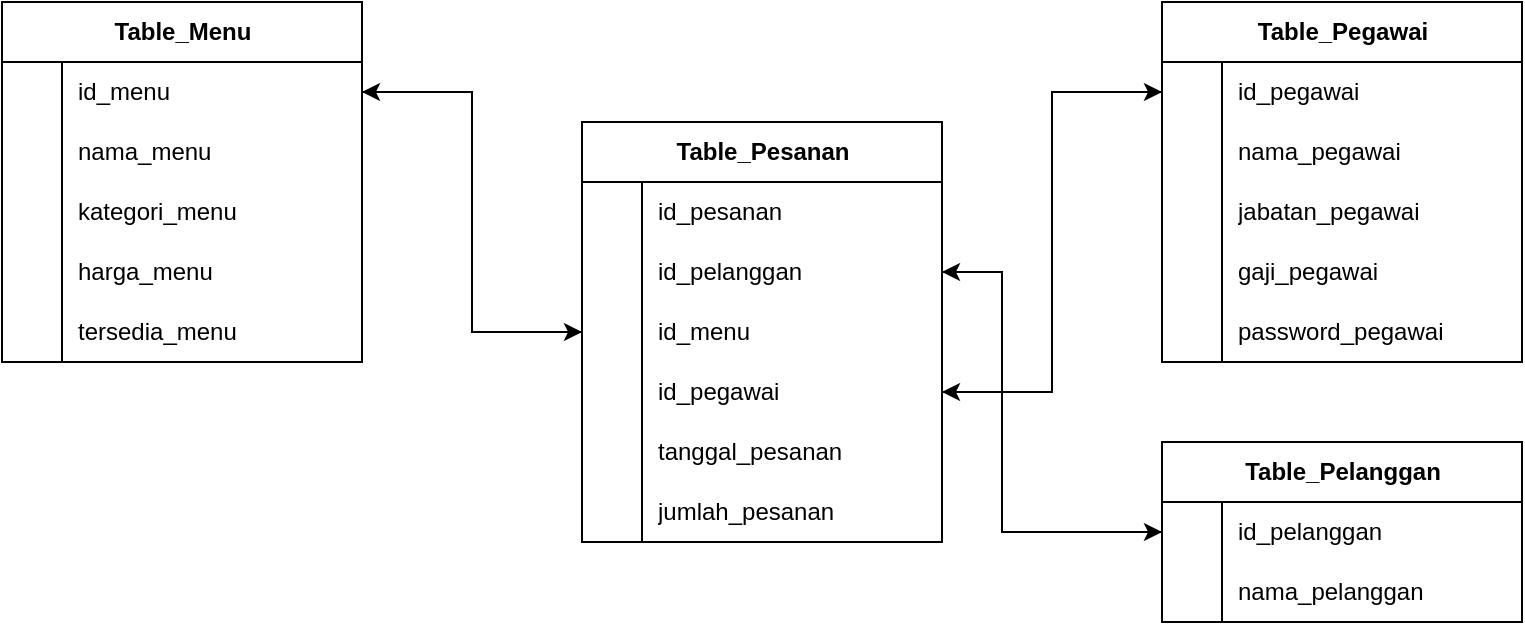 <mxfile version="24.7.13">
  <diagram name="Halaman-1" id="Nus2pOvdL0Z5fL_NXHDs">
    <mxGraphModel dx="818" dy="508" grid="1" gridSize="10" guides="1" tooltips="1" connect="1" arrows="1" fold="1" page="1" pageScale="1" pageWidth="827" pageHeight="1169" math="0" shadow="0">
      <root>
        <mxCell id="0" />
        <mxCell id="1" parent="0" />
        <mxCell id="XWfB5y-CZGemZaBl3Q_Q-14" value="Table_Menu" style="shape=table;startSize=30;container=1;collapsible=1;childLayout=tableLayout;fixedRows=1;rowLines=0;fontStyle=1;align=center;resizeLast=1;html=1;" parent="1" vertex="1">
          <mxGeometry x="20" y="20" width="180" height="180" as="geometry" />
        </mxCell>
        <mxCell id="XWfB5y-CZGemZaBl3Q_Q-18" value="" style="shape=tableRow;horizontal=0;startSize=0;swimlaneHead=0;swimlaneBody=0;fillColor=none;collapsible=0;dropTarget=0;points=[[0,0.5],[1,0.5]];portConstraint=eastwest;top=0;left=0;right=0;bottom=0;" parent="XWfB5y-CZGemZaBl3Q_Q-14" vertex="1">
          <mxGeometry y="30" width="180" height="30" as="geometry" />
        </mxCell>
        <mxCell id="XWfB5y-CZGemZaBl3Q_Q-19" value="" style="shape=partialRectangle;connectable=0;fillColor=none;top=0;left=0;bottom=0;right=0;editable=1;overflow=hidden;whiteSpace=wrap;html=1;" parent="XWfB5y-CZGemZaBl3Q_Q-18" vertex="1">
          <mxGeometry width="30" height="30" as="geometry">
            <mxRectangle width="30" height="30" as="alternateBounds" />
          </mxGeometry>
        </mxCell>
        <mxCell id="XWfB5y-CZGemZaBl3Q_Q-20" value="id_menu" style="shape=partialRectangle;connectable=0;fillColor=none;top=0;left=0;bottom=0;right=0;align=left;spacingLeft=6;overflow=hidden;whiteSpace=wrap;html=1;" parent="XWfB5y-CZGemZaBl3Q_Q-18" vertex="1">
          <mxGeometry x="30" width="150" height="30" as="geometry">
            <mxRectangle width="150" height="30" as="alternateBounds" />
          </mxGeometry>
        </mxCell>
        <mxCell id="XWfB5y-CZGemZaBl3Q_Q-21" value="" style="shape=tableRow;horizontal=0;startSize=0;swimlaneHead=0;swimlaneBody=0;fillColor=none;collapsible=0;dropTarget=0;points=[[0,0.5],[1,0.5]];portConstraint=eastwest;top=0;left=0;right=0;bottom=0;" parent="XWfB5y-CZGemZaBl3Q_Q-14" vertex="1">
          <mxGeometry y="60" width="180" height="30" as="geometry" />
        </mxCell>
        <mxCell id="XWfB5y-CZGemZaBl3Q_Q-22" value="" style="shape=partialRectangle;connectable=0;fillColor=none;top=0;left=0;bottom=0;right=0;editable=1;overflow=hidden;whiteSpace=wrap;html=1;" parent="XWfB5y-CZGemZaBl3Q_Q-21" vertex="1">
          <mxGeometry width="30" height="30" as="geometry">
            <mxRectangle width="30" height="30" as="alternateBounds" />
          </mxGeometry>
        </mxCell>
        <mxCell id="XWfB5y-CZGemZaBl3Q_Q-23" value="nama_menu" style="shape=partialRectangle;connectable=0;fillColor=none;top=0;left=0;bottom=0;right=0;align=left;spacingLeft=6;overflow=hidden;whiteSpace=wrap;html=1;" parent="XWfB5y-CZGemZaBl3Q_Q-21" vertex="1">
          <mxGeometry x="30" width="150" height="30" as="geometry">
            <mxRectangle width="150" height="30" as="alternateBounds" />
          </mxGeometry>
        </mxCell>
        <mxCell id="XWfB5y-CZGemZaBl3Q_Q-24" value="" style="shape=tableRow;horizontal=0;startSize=0;swimlaneHead=0;swimlaneBody=0;fillColor=none;collapsible=0;dropTarget=0;points=[[0,0.5],[1,0.5]];portConstraint=eastwest;top=0;left=0;right=0;bottom=0;" parent="XWfB5y-CZGemZaBl3Q_Q-14" vertex="1">
          <mxGeometry y="90" width="180" height="30" as="geometry" />
        </mxCell>
        <mxCell id="XWfB5y-CZGemZaBl3Q_Q-25" value="" style="shape=partialRectangle;connectable=0;fillColor=none;top=0;left=0;bottom=0;right=0;editable=1;overflow=hidden;whiteSpace=wrap;html=1;" parent="XWfB5y-CZGemZaBl3Q_Q-24" vertex="1">
          <mxGeometry width="30" height="30" as="geometry">
            <mxRectangle width="30" height="30" as="alternateBounds" />
          </mxGeometry>
        </mxCell>
        <mxCell id="XWfB5y-CZGemZaBl3Q_Q-26" value="kategori_menu" style="shape=partialRectangle;connectable=0;fillColor=none;top=0;left=0;bottom=0;right=0;align=left;spacingLeft=6;overflow=hidden;whiteSpace=wrap;html=1;" parent="XWfB5y-CZGemZaBl3Q_Q-24" vertex="1">
          <mxGeometry x="30" width="150" height="30" as="geometry">
            <mxRectangle width="150" height="30" as="alternateBounds" />
          </mxGeometry>
        </mxCell>
        <mxCell id="XWfB5y-CZGemZaBl3Q_Q-40" value="" style="shape=tableRow;horizontal=0;startSize=0;swimlaneHead=0;swimlaneBody=0;fillColor=none;collapsible=0;dropTarget=0;points=[[0,0.5],[1,0.5]];portConstraint=eastwest;top=0;left=0;right=0;bottom=0;" parent="XWfB5y-CZGemZaBl3Q_Q-14" vertex="1">
          <mxGeometry y="120" width="180" height="30" as="geometry" />
        </mxCell>
        <mxCell id="XWfB5y-CZGemZaBl3Q_Q-41" value="" style="shape=partialRectangle;connectable=0;fillColor=none;top=0;left=0;bottom=0;right=0;editable=1;overflow=hidden;whiteSpace=wrap;html=1;" parent="XWfB5y-CZGemZaBl3Q_Q-40" vertex="1">
          <mxGeometry width="30" height="30" as="geometry">
            <mxRectangle width="30" height="30" as="alternateBounds" />
          </mxGeometry>
        </mxCell>
        <mxCell id="XWfB5y-CZGemZaBl3Q_Q-42" value="harga_menu" style="shape=partialRectangle;connectable=0;fillColor=none;top=0;left=0;bottom=0;right=0;align=left;spacingLeft=6;overflow=hidden;whiteSpace=wrap;html=1;" parent="XWfB5y-CZGemZaBl3Q_Q-40" vertex="1">
          <mxGeometry x="30" width="150" height="30" as="geometry">
            <mxRectangle width="150" height="30" as="alternateBounds" />
          </mxGeometry>
        </mxCell>
        <mxCell id="XWfB5y-CZGemZaBl3Q_Q-43" value="" style="shape=tableRow;horizontal=0;startSize=0;swimlaneHead=0;swimlaneBody=0;fillColor=none;collapsible=0;dropTarget=0;points=[[0,0.5],[1,0.5]];portConstraint=eastwest;top=0;left=0;right=0;bottom=0;" parent="XWfB5y-CZGemZaBl3Q_Q-14" vertex="1">
          <mxGeometry y="150" width="180" height="30" as="geometry" />
        </mxCell>
        <mxCell id="XWfB5y-CZGemZaBl3Q_Q-44" value="" style="shape=partialRectangle;connectable=0;fillColor=none;top=0;left=0;bottom=0;right=0;editable=1;overflow=hidden;whiteSpace=wrap;html=1;" parent="XWfB5y-CZGemZaBl3Q_Q-43" vertex="1">
          <mxGeometry width="30" height="30" as="geometry">
            <mxRectangle width="30" height="30" as="alternateBounds" />
          </mxGeometry>
        </mxCell>
        <mxCell id="XWfB5y-CZGemZaBl3Q_Q-45" value="tersedia_menu" style="shape=partialRectangle;connectable=0;fillColor=none;top=0;left=0;bottom=0;right=0;align=left;spacingLeft=6;overflow=hidden;whiteSpace=wrap;html=1;" parent="XWfB5y-CZGemZaBl3Q_Q-43" vertex="1">
          <mxGeometry x="30" width="150" height="30" as="geometry">
            <mxRectangle width="150" height="30" as="alternateBounds" />
          </mxGeometry>
        </mxCell>
        <mxCell id="XWfB5y-CZGemZaBl3Q_Q-46" value="Table_Pelanggan" style="shape=table;startSize=30;container=1;collapsible=1;childLayout=tableLayout;fixedRows=1;rowLines=0;fontStyle=1;align=center;resizeLast=1;html=1;" parent="1" vertex="1">
          <mxGeometry x="600" y="240" width="180" height="90" as="geometry" />
        </mxCell>
        <mxCell id="XWfB5y-CZGemZaBl3Q_Q-47" value="" style="shape=tableRow;horizontal=0;startSize=0;swimlaneHead=0;swimlaneBody=0;fillColor=none;collapsible=0;dropTarget=0;points=[[0,0.5],[1,0.5]];portConstraint=eastwest;top=0;left=0;right=0;bottom=0;" parent="XWfB5y-CZGemZaBl3Q_Q-46" vertex="1">
          <mxGeometry y="30" width="180" height="30" as="geometry" />
        </mxCell>
        <mxCell id="XWfB5y-CZGemZaBl3Q_Q-48" value="" style="shape=partialRectangle;connectable=0;fillColor=none;top=0;left=0;bottom=0;right=0;editable=1;overflow=hidden;whiteSpace=wrap;html=1;" parent="XWfB5y-CZGemZaBl3Q_Q-47" vertex="1">
          <mxGeometry width="30" height="30" as="geometry">
            <mxRectangle width="30" height="30" as="alternateBounds" />
          </mxGeometry>
        </mxCell>
        <mxCell id="XWfB5y-CZGemZaBl3Q_Q-49" value="id_pelanggan" style="shape=partialRectangle;connectable=0;fillColor=none;top=0;left=0;bottom=0;right=0;align=left;spacingLeft=6;overflow=hidden;whiteSpace=wrap;html=1;" parent="XWfB5y-CZGemZaBl3Q_Q-47" vertex="1">
          <mxGeometry x="30" width="150" height="30" as="geometry">
            <mxRectangle width="150" height="30" as="alternateBounds" />
          </mxGeometry>
        </mxCell>
        <mxCell id="XWfB5y-CZGemZaBl3Q_Q-50" value="" style="shape=tableRow;horizontal=0;startSize=0;swimlaneHead=0;swimlaneBody=0;fillColor=none;collapsible=0;dropTarget=0;points=[[0,0.5],[1,0.5]];portConstraint=eastwest;top=0;left=0;right=0;bottom=0;" parent="XWfB5y-CZGemZaBl3Q_Q-46" vertex="1">
          <mxGeometry y="60" width="180" height="30" as="geometry" />
        </mxCell>
        <mxCell id="XWfB5y-CZGemZaBl3Q_Q-51" value="" style="shape=partialRectangle;connectable=0;fillColor=none;top=0;left=0;bottom=0;right=0;editable=1;overflow=hidden;whiteSpace=wrap;html=1;" parent="XWfB5y-CZGemZaBl3Q_Q-50" vertex="1">
          <mxGeometry width="30" height="30" as="geometry">
            <mxRectangle width="30" height="30" as="alternateBounds" />
          </mxGeometry>
        </mxCell>
        <mxCell id="XWfB5y-CZGemZaBl3Q_Q-52" value="nama_pelanggan" style="shape=partialRectangle;connectable=0;fillColor=none;top=0;left=0;bottom=0;right=0;align=left;spacingLeft=6;overflow=hidden;whiteSpace=wrap;html=1;" parent="XWfB5y-CZGemZaBl3Q_Q-50" vertex="1">
          <mxGeometry x="30" width="150" height="30" as="geometry">
            <mxRectangle width="150" height="30" as="alternateBounds" />
          </mxGeometry>
        </mxCell>
        <mxCell id="XWfB5y-CZGemZaBl3Q_Q-80" value="Table_Pesanan" style="shape=table;startSize=30;container=1;collapsible=1;childLayout=tableLayout;fixedRows=1;rowLines=0;fontStyle=1;align=center;resizeLast=1;html=1;" parent="1" vertex="1">
          <mxGeometry x="310" y="80" width="180" height="210" as="geometry" />
        </mxCell>
        <mxCell id="XWfB5y-CZGemZaBl3Q_Q-81" value="" style="shape=tableRow;horizontal=0;startSize=0;swimlaneHead=0;swimlaneBody=0;fillColor=none;collapsible=0;dropTarget=0;points=[[0,0.5],[1,0.5]];portConstraint=eastwest;top=0;left=0;right=0;bottom=0;" parent="XWfB5y-CZGemZaBl3Q_Q-80" vertex="1">
          <mxGeometry y="30" width="180" height="30" as="geometry" />
        </mxCell>
        <mxCell id="XWfB5y-CZGemZaBl3Q_Q-82" value="" style="shape=partialRectangle;connectable=0;fillColor=none;top=0;left=0;bottom=0;right=0;editable=1;overflow=hidden;whiteSpace=wrap;html=1;" parent="XWfB5y-CZGemZaBl3Q_Q-81" vertex="1">
          <mxGeometry width="30" height="30" as="geometry">
            <mxRectangle width="30" height="30" as="alternateBounds" />
          </mxGeometry>
        </mxCell>
        <mxCell id="XWfB5y-CZGemZaBl3Q_Q-83" value="id_pesanan" style="shape=partialRectangle;connectable=0;fillColor=none;top=0;left=0;bottom=0;right=0;align=left;spacingLeft=6;overflow=hidden;whiteSpace=wrap;html=1;" parent="XWfB5y-CZGemZaBl3Q_Q-81" vertex="1">
          <mxGeometry x="30" width="150" height="30" as="geometry">
            <mxRectangle width="150" height="30" as="alternateBounds" />
          </mxGeometry>
        </mxCell>
        <mxCell id="XWfB5y-CZGemZaBl3Q_Q-84" value="" style="shape=tableRow;horizontal=0;startSize=0;swimlaneHead=0;swimlaneBody=0;fillColor=none;collapsible=0;dropTarget=0;points=[[0,0.5],[1,0.5]];portConstraint=eastwest;top=0;left=0;right=0;bottom=0;" parent="XWfB5y-CZGemZaBl3Q_Q-80" vertex="1">
          <mxGeometry y="60" width="180" height="30" as="geometry" />
        </mxCell>
        <mxCell id="XWfB5y-CZGemZaBl3Q_Q-85" value="" style="shape=partialRectangle;connectable=0;fillColor=none;top=0;left=0;bottom=0;right=0;editable=1;overflow=hidden;whiteSpace=wrap;html=1;" parent="XWfB5y-CZGemZaBl3Q_Q-84" vertex="1">
          <mxGeometry width="30" height="30" as="geometry">
            <mxRectangle width="30" height="30" as="alternateBounds" />
          </mxGeometry>
        </mxCell>
        <mxCell id="XWfB5y-CZGemZaBl3Q_Q-86" value="id_pelanggan" style="shape=partialRectangle;connectable=0;fillColor=none;top=0;left=0;bottom=0;right=0;align=left;spacingLeft=6;overflow=hidden;whiteSpace=wrap;html=1;" parent="XWfB5y-CZGemZaBl3Q_Q-84" vertex="1">
          <mxGeometry x="30" width="150" height="30" as="geometry">
            <mxRectangle width="150" height="30" as="alternateBounds" />
          </mxGeometry>
        </mxCell>
        <mxCell id="XWfB5y-CZGemZaBl3Q_Q-87" value="" style="shape=tableRow;horizontal=0;startSize=0;swimlaneHead=0;swimlaneBody=0;fillColor=none;collapsible=0;dropTarget=0;points=[[0,0.5],[1,0.5]];portConstraint=eastwest;top=0;left=0;right=0;bottom=0;" parent="XWfB5y-CZGemZaBl3Q_Q-80" vertex="1">
          <mxGeometry y="90" width="180" height="30" as="geometry" />
        </mxCell>
        <mxCell id="XWfB5y-CZGemZaBl3Q_Q-88" value="" style="shape=partialRectangle;connectable=0;fillColor=none;top=0;left=0;bottom=0;right=0;editable=1;overflow=hidden;whiteSpace=wrap;html=1;" parent="XWfB5y-CZGemZaBl3Q_Q-87" vertex="1">
          <mxGeometry width="30" height="30" as="geometry">
            <mxRectangle width="30" height="30" as="alternateBounds" />
          </mxGeometry>
        </mxCell>
        <mxCell id="XWfB5y-CZGemZaBl3Q_Q-89" value="id_menu" style="shape=partialRectangle;connectable=0;fillColor=none;top=0;left=0;bottom=0;right=0;align=left;spacingLeft=6;overflow=hidden;whiteSpace=wrap;html=1;" parent="XWfB5y-CZGemZaBl3Q_Q-87" vertex="1">
          <mxGeometry x="30" width="150" height="30" as="geometry">
            <mxRectangle width="150" height="30" as="alternateBounds" />
          </mxGeometry>
        </mxCell>
        <mxCell id="XWfB5y-CZGemZaBl3Q_Q-90" value="" style="shape=tableRow;horizontal=0;startSize=0;swimlaneHead=0;swimlaneBody=0;fillColor=none;collapsible=0;dropTarget=0;points=[[0,0.5],[1,0.5]];portConstraint=eastwest;top=0;left=0;right=0;bottom=0;" parent="XWfB5y-CZGemZaBl3Q_Q-80" vertex="1">
          <mxGeometry y="120" width="180" height="30" as="geometry" />
        </mxCell>
        <mxCell id="XWfB5y-CZGemZaBl3Q_Q-91" value="" style="shape=partialRectangle;connectable=0;fillColor=none;top=0;left=0;bottom=0;right=0;editable=1;overflow=hidden;whiteSpace=wrap;html=1;" parent="XWfB5y-CZGemZaBl3Q_Q-90" vertex="1">
          <mxGeometry width="30" height="30" as="geometry">
            <mxRectangle width="30" height="30" as="alternateBounds" />
          </mxGeometry>
        </mxCell>
        <mxCell id="XWfB5y-CZGemZaBl3Q_Q-92" value="id_pegawai" style="shape=partialRectangle;connectable=0;fillColor=none;top=0;left=0;bottom=0;right=0;align=left;spacingLeft=6;overflow=hidden;whiteSpace=wrap;html=1;" parent="XWfB5y-CZGemZaBl3Q_Q-90" vertex="1">
          <mxGeometry x="30" width="150" height="30" as="geometry">
            <mxRectangle width="150" height="30" as="alternateBounds" />
          </mxGeometry>
        </mxCell>
        <mxCell id="XWfB5y-CZGemZaBl3Q_Q-93" value="" style="shape=tableRow;horizontal=0;startSize=0;swimlaneHead=0;swimlaneBody=0;fillColor=none;collapsible=0;dropTarget=0;points=[[0,0.5],[1,0.5]];portConstraint=eastwest;top=0;left=0;right=0;bottom=0;" parent="XWfB5y-CZGemZaBl3Q_Q-80" vertex="1">
          <mxGeometry y="150" width="180" height="30" as="geometry" />
        </mxCell>
        <mxCell id="XWfB5y-CZGemZaBl3Q_Q-94" value="" style="shape=partialRectangle;connectable=0;fillColor=none;top=0;left=0;bottom=0;right=0;editable=1;overflow=hidden;whiteSpace=wrap;html=1;" parent="XWfB5y-CZGemZaBl3Q_Q-93" vertex="1">
          <mxGeometry width="30" height="30" as="geometry">
            <mxRectangle width="30" height="30" as="alternateBounds" />
          </mxGeometry>
        </mxCell>
        <mxCell id="XWfB5y-CZGemZaBl3Q_Q-95" value="tanggal_pesanan" style="shape=partialRectangle;connectable=0;fillColor=none;top=0;left=0;bottom=0;right=0;align=left;spacingLeft=6;overflow=hidden;whiteSpace=wrap;html=1;" parent="XWfB5y-CZGemZaBl3Q_Q-93" vertex="1">
          <mxGeometry x="30" width="150" height="30" as="geometry">
            <mxRectangle width="150" height="30" as="alternateBounds" />
          </mxGeometry>
        </mxCell>
        <mxCell id="XWfB5y-CZGemZaBl3Q_Q-115" value="" style="shape=tableRow;horizontal=0;startSize=0;swimlaneHead=0;swimlaneBody=0;fillColor=none;collapsible=0;dropTarget=0;points=[[0,0.5],[1,0.5]];portConstraint=eastwest;top=0;left=0;right=0;bottom=0;" parent="XWfB5y-CZGemZaBl3Q_Q-80" vertex="1">
          <mxGeometry y="180" width="180" height="30" as="geometry" />
        </mxCell>
        <mxCell id="XWfB5y-CZGemZaBl3Q_Q-116" value="" style="shape=partialRectangle;connectable=0;fillColor=none;top=0;left=0;bottom=0;right=0;editable=1;overflow=hidden;whiteSpace=wrap;html=1;" parent="XWfB5y-CZGemZaBl3Q_Q-115" vertex="1">
          <mxGeometry width="30" height="30" as="geometry">
            <mxRectangle width="30" height="30" as="alternateBounds" />
          </mxGeometry>
        </mxCell>
        <mxCell id="XWfB5y-CZGemZaBl3Q_Q-117" value="jumlah_pesanan" style="shape=partialRectangle;connectable=0;fillColor=none;top=0;left=0;bottom=0;right=0;align=left;spacingLeft=6;overflow=hidden;whiteSpace=wrap;html=1;" parent="XWfB5y-CZGemZaBl3Q_Q-115" vertex="1">
          <mxGeometry x="30" width="150" height="30" as="geometry">
            <mxRectangle width="150" height="30" as="alternateBounds" />
          </mxGeometry>
        </mxCell>
        <mxCell id="XWfB5y-CZGemZaBl3Q_Q-96" value="Table_Pegawai" style="shape=table;startSize=30;container=1;collapsible=1;childLayout=tableLayout;fixedRows=1;rowLines=0;fontStyle=1;align=center;resizeLast=1;html=1;" parent="1" vertex="1">
          <mxGeometry x="600" y="20" width="180" height="180" as="geometry" />
        </mxCell>
        <mxCell id="XWfB5y-CZGemZaBl3Q_Q-97" value="" style="shape=tableRow;horizontal=0;startSize=0;swimlaneHead=0;swimlaneBody=0;fillColor=none;collapsible=0;dropTarget=0;points=[[0,0.5],[1,0.5]];portConstraint=eastwest;top=0;left=0;right=0;bottom=0;" parent="XWfB5y-CZGemZaBl3Q_Q-96" vertex="1">
          <mxGeometry y="30" width="180" height="30" as="geometry" />
        </mxCell>
        <mxCell id="XWfB5y-CZGemZaBl3Q_Q-98" value="" style="shape=partialRectangle;connectable=0;fillColor=none;top=0;left=0;bottom=0;right=0;editable=1;overflow=hidden;whiteSpace=wrap;html=1;" parent="XWfB5y-CZGemZaBl3Q_Q-97" vertex="1">
          <mxGeometry width="30" height="30" as="geometry">
            <mxRectangle width="30" height="30" as="alternateBounds" />
          </mxGeometry>
        </mxCell>
        <mxCell id="XWfB5y-CZGemZaBl3Q_Q-99" value="id_pegawai" style="shape=partialRectangle;connectable=0;fillColor=none;top=0;left=0;bottom=0;right=0;align=left;spacingLeft=6;overflow=hidden;whiteSpace=wrap;html=1;" parent="XWfB5y-CZGemZaBl3Q_Q-97" vertex="1">
          <mxGeometry x="30" width="150" height="30" as="geometry">
            <mxRectangle width="150" height="30" as="alternateBounds" />
          </mxGeometry>
        </mxCell>
        <mxCell id="XWfB5y-CZGemZaBl3Q_Q-100" value="" style="shape=tableRow;horizontal=0;startSize=0;swimlaneHead=0;swimlaneBody=0;fillColor=none;collapsible=0;dropTarget=0;points=[[0,0.5],[1,0.5]];portConstraint=eastwest;top=0;left=0;right=0;bottom=0;" parent="XWfB5y-CZGemZaBl3Q_Q-96" vertex="1">
          <mxGeometry y="60" width="180" height="30" as="geometry" />
        </mxCell>
        <mxCell id="XWfB5y-CZGemZaBl3Q_Q-101" value="" style="shape=partialRectangle;connectable=0;fillColor=none;top=0;left=0;bottom=0;right=0;editable=1;overflow=hidden;whiteSpace=wrap;html=1;" parent="XWfB5y-CZGemZaBl3Q_Q-100" vertex="1">
          <mxGeometry width="30" height="30" as="geometry">
            <mxRectangle width="30" height="30" as="alternateBounds" />
          </mxGeometry>
        </mxCell>
        <mxCell id="XWfB5y-CZGemZaBl3Q_Q-102" value="nama_pegawai" style="shape=partialRectangle;connectable=0;fillColor=none;top=0;left=0;bottom=0;right=0;align=left;spacingLeft=6;overflow=hidden;whiteSpace=wrap;html=1;" parent="XWfB5y-CZGemZaBl3Q_Q-100" vertex="1">
          <mxGeometry x="30" width="150" height="30" as="geometry">
            <mxRectangle width="150" height="30" as="alternateBounds" />
          </mxGeometry>
        </mxCell>
        <mxCell id="XWfB5y-CZGemZaBl3Q_Q-103" value="" style="shape=tableRow;horizontal=0;startSize=0;swimlaneHead=0;swimlaneBody=0;fillColor=none;collapsible=0;dropTarget=0;points=[[0,0.5],[1,0.5]];portConstraint=eastwest;top=0;left=0;right=0;bottom=0;" parent="XWfB5y-CZGemZaBl3Q_Q-96" vertex="1">
          <mxGeometry y="90" width="180" height="30" as="geometry" />
        </mxCell>
        <mxCell id="XWfB5y-CZGemZaBl3Q_Q-104" value="" style="shape=partialRectangle;connectable=0;fillColor=none;top=0;left=0;bottom=0;right=0;editable=1;overflow=hidden;whiteSpace=wrap;html=1;" parent="XWfB5y-CZGemZaBl3Q_Q-103" vertex="1">
          <mxGeometry width="30" height="30" as="geometry">
            <mxRectangle width="30" height="30" as="alternateBounds" />
          </mxGeometry>
        </mxCell>
        <mxCell id="XWfB5y-CZGemZaBl3Q_Q-105" value="jabatan_pegawai" style="shape=partialRectangle;connectable=0;fillColor=none;top=0;left=0;bottom=0;right=0;align=left;spacingLeft=6;overflow=hidden;whiteSpace=wrap;html=1;" parent="XWfB5y-CZGemZaBl3Q_Q-103" vertex="1">
          <mxGeometry x="30" width="150" height="30" as="geometry">
            <mxRectangle width="150" height="30" as="alternateBounds" />
          </mxGeometry>
        </mxCell>
        <mxCell id="XWfB5y-CZGemZaBl3Q_Q-106" value="" style="shape=tableRow;horizontal=0;startSize=0;swimlaneHead=0;swimlaneBody=0;fillColor=none;collapsible=0;dropTarget=0;points=[[0,0.5],[1,0.5]];portConstraint=eastwest;top=0;left=0;right=0;bottom=0;" parent="XWfB5y-CZGemZaBl3Q_Q-96" vertex="1">
          <mxGeometry y="120" width="180" height="30" as="geometry" />
        </mxCell>
        <mxCell id="XWfB5y-CZGemZaBl3Q_Q-107" value="" style="shape=partialRectangle;connectable=0;fillColor=none;top=0;left=0;bottom=0;right=0;editable=1;overflow=hidden;whiteSpace=wrap;html=1;" parent="XWfB5y-CZGemZaBl3Q_Q-106" vertex="1">
          <mxGeometry width="30" height="30" as="geometry">
            <mxRectangle width="30" height="30" as="alternateBounds" />
          </mxGeometry>
        </mxCell>
        <mxCell id="XWfB5y-CZGemZaBl3Q_Q-108" value="gaji_pegawai" style="shape=partialRectangle;connectable=0;fillColor=none;top=0;left=0;bottom=0;right=0;align=left;spacingLeft=6;overflow=hidden;whiteSpace=wrap;html=1;" parent="XWfB5y-CZGemZaBl3Q_Q-106" vertex="1">
          <mxGeometry x="30" width="150" height="30" as="geometry">
            <mxRectangle width="150" height="30" as="alternateBounds" />
          </mxGeometry>
        </mxCell>
        <mxCell id="XWfB5y-CZGemZaBl3Q_Q-109" value="" style="shape=tableRow;horizontal=0;startSize=0;swimlaneHead=0;swimlaneBody=0;fillColor=none;collapsible=0;dropTarget=0;points=[[0,0.5],[1,0.5]];portConstraint=eastwest;top=0;left=0;right=0;bottom=0;" parent="XWfB5y-CZGemZaBl3Q_Q-96" vertex="1">
          <mxGeometry y="150" width="180" height="30" as="geometry" />
        </mxCell>
        <mxCell id="XWfB5y-CZGemZaBl3Q_Q-110" value="" style="shape=partialRectangle;connectable=0;fillColor=none;top=0;left=0;bottom=0;right=0;editable=1;overflow=hidden;whiteSpace=wrap;html=1;" parent="XWfB5y-CZGemZaBl3Q_Q-109" vertex="1">
          <mxGeometry width="30" height="30" as="geometry">
            <mxRectangle width="30" height="30" as="alternateBounds" />
          </mxGeometry>
        </mxCell>
        <mxCell id="XWfB5y-CZGemZaBl3Q_Q-111" value="password_pegawai" style="shape=partialRectangle;connectable=0;fillColor=none;top=0;left=0;bottom=0;right=0;align=left;spacingLeft=6;overflow=hidden;whiteSpace=wrap;html=1;" parent="XWfB5y-CZGemZaBl3Q_Q-109" vertex="1">
          <mxGeometry x="30" width="150" height="30" as="geometry">
            <mxRectangle width="150" height="30" as="alternateBounds" />
          </mxGeometry>
        </mxCell>
        <mxCell id="_tfNKXzlTou-AeOZortS-3" style="edgeStyle=orthogonalEdgeStyle;rounded=0;orthogonalLoop=1;jettySize=auto;html=1;entryX=0;entryY=0.5;entryDx=0;entryDy=0;" edge="1" parent="1" source="XWfB5y-CZGemZaBl3Q_Q-18" target="XWfB5y-CZGemZaBl3Q_Q-87">
          <mxGeometry relative="1" as="geometry" />
        </mxCell>
        <mxCell id="_tfNKXzlTou-AeOZortS-4" style="edgeStyle=orthogonalEdgeStyle;rounded=0;orthogonalLoop=1;jettySize=auto;html=1;" edge="1" parent="1" source="XWfB5y-CZGemZaBl3Q_Q-87" target="XWfB5y-CZGemZaBl3Q_Q-18">
          <mxGeometry relative="1" as="geometry" />
        </mxCell>
        <mxCell id="_tfNKXzlTou-AeOZortS-5" style="edgeStyle=orthogonalEdgeStyle;rounded=0;orthogonalLoop=1;jettySize=auto;html=1;entryX=0;entryY=0.5;entryDx=0;entryDy=0;exitX=1;exitY=0.5;exitDx=0;exitDy=0;" edge="1" parent="1" source="XWfB5y-CZGemZaBl3Q_Q-90" target="XWfB5y-CZGemZaBl3Q_Q-97">
          <mxGeometry relative="1" as="geometry" />
        </mxCell>
        <mxCell id="_tfNKXzlTou-AeOZortS-6" style="edgeStyle=orthogonalEdgeStyle;rounded=0;orthogonalLoop=1;jettySize=auto;html=1;entryX=1;entryY=0.5;entryDx=0;entryDy=0;" edge="1" parent="1" source="XWfB5y-CZGemZaBl3Q_Q-97" target="XWfB5y-CZGemZaBl3Q_Q-90">
          <mxGeometry relative="1" as="geometry" />
        </mxCell>
        <mxCell id="_tfNKXzlTou-AeOZortS-7" style="edgeStyle=orthogonalEdgeStyle;rounded=0;orthogonalLoop=1;jettySize=auto;html=1;" edge="1" parent="1" source="XWfB5y-CZGemZaBl3Q_Q-47" target="XWfB5y-CZGemZaBl3Q_Q-84">
          <mxGeometry relative="1" as="geometry">
            <Array as="points">
              <mxPoint x="520" y="285" />
              <mxPoint x="520" y="155" />
            </Array>
          </mxGeometry>
        </mxCell>
        <mxCell id="_tfNKXzlTou-AeOZortS-8" style="edgeStyle=orthogonalEdgeStyle;rounded=0;orthogonalLoop=1;jettySize=auto;html=1;entryX=0;entryY=0.5;entryDx=0;entryDy=0;" edge="1" parent="1" source="XWfB5y-CZGemZaBl3Q_Q-84" target="XWfB5y-CZGemZaBl3Q_Q-47">
          <mxGeometry relative="1" as="geometry">
            <Array as="points">
              <mxPoint x="520" y="155" />
              <mxPoint x="520" y="285" />
            </Array>
          </mxGeometry>
        </mxCell>
      </root>
    </mxGraphModel>
  </diagram>
</mxfile>
